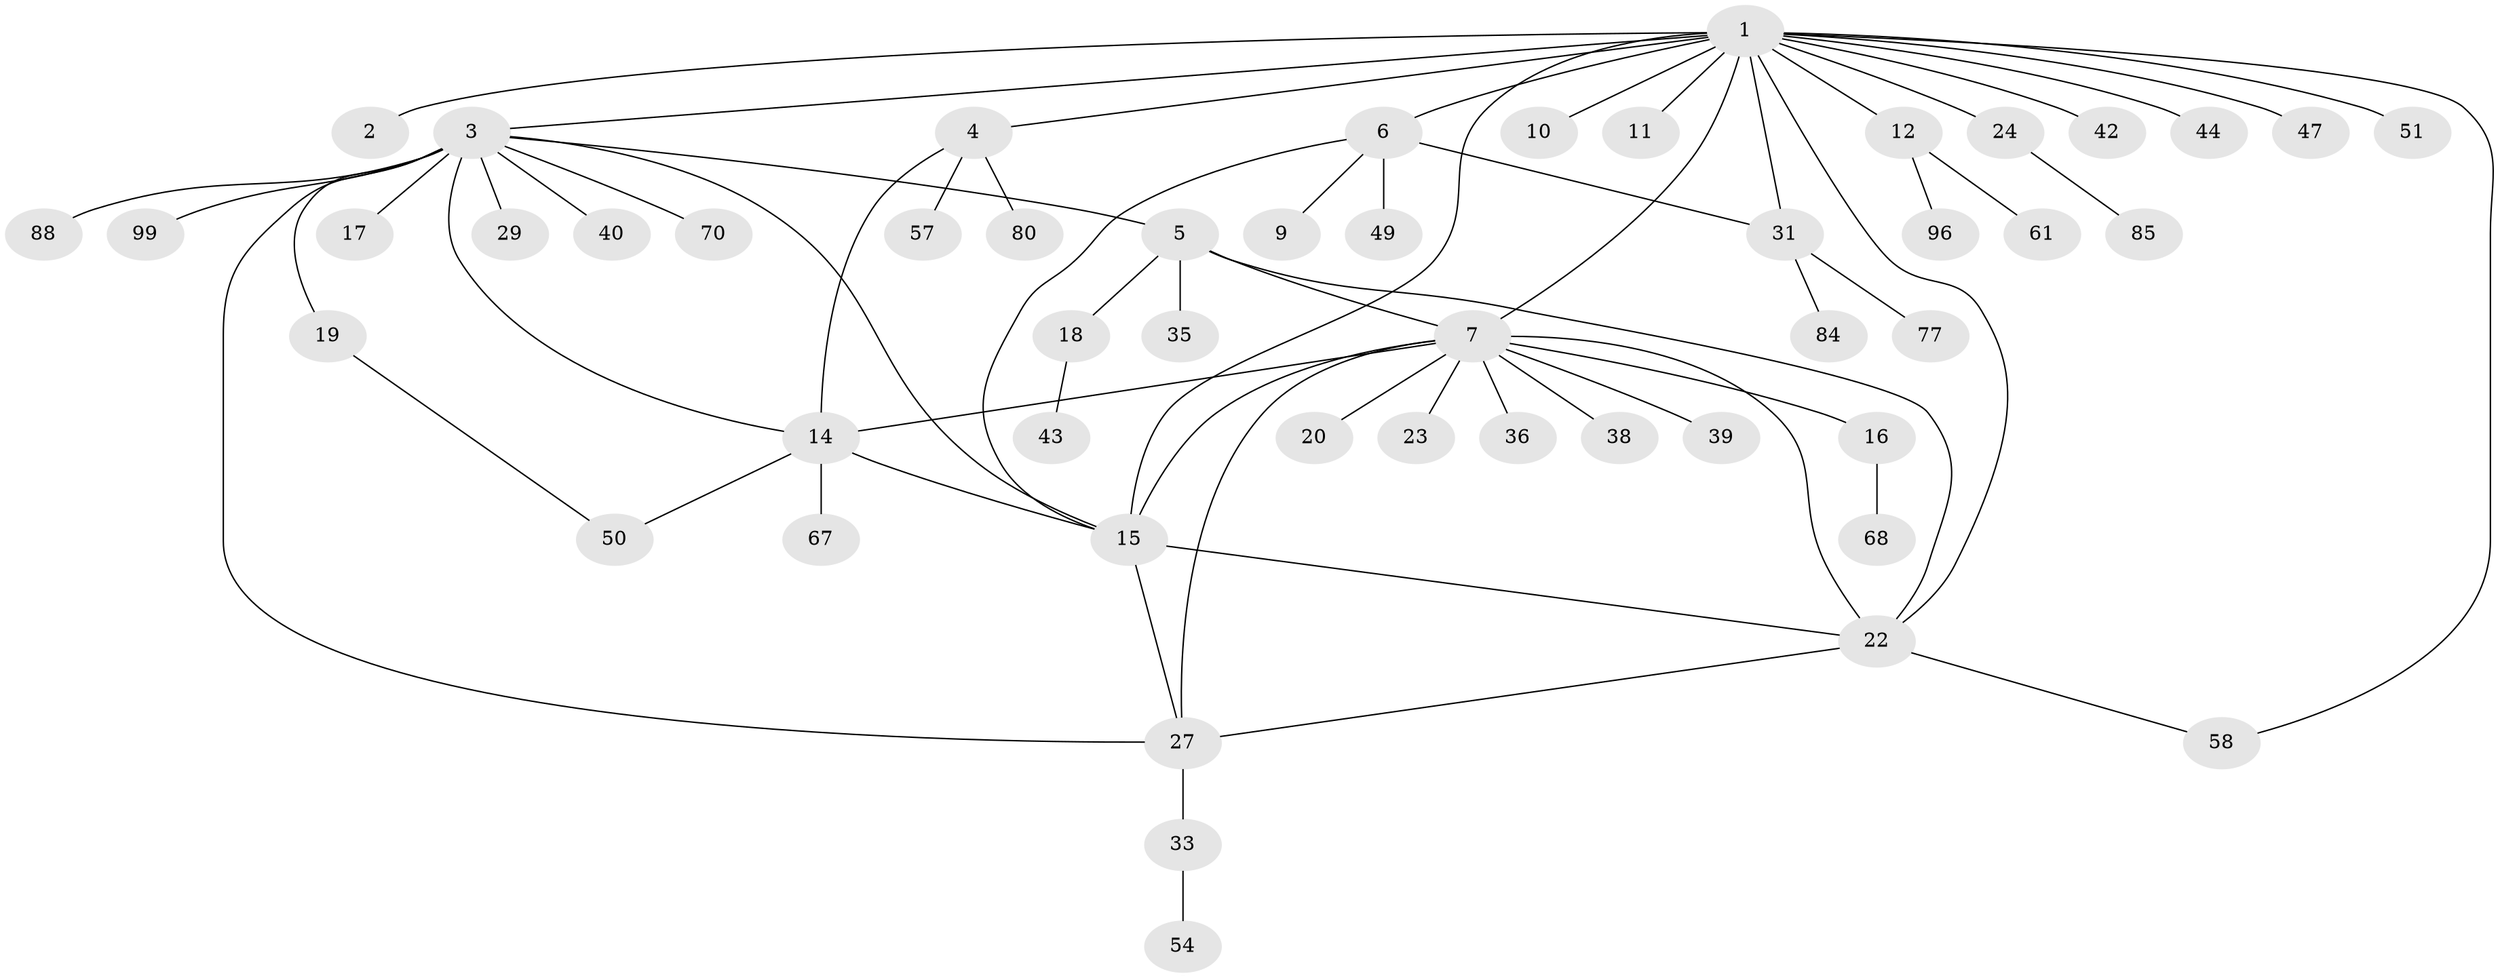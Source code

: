 // original degree distribution, {19: 0.00980392156862745, 1: 0.5196078431372549, 13: 0.00980392156862745, 4: 0.049019607843137254, 9: 0.00980392156862745, 5: 0.029411764705882353, 14: 0.00980392156862745, 8: 0.029411764705882353, 3: 0.058823529411764705, 2: 0.2647058823529412, 7: 0.00980392156862745}
// Generated by graph-tools (version 1.1) at 2025/14/03/09/25 04:14:32]
// undirected, 51 vertices, 66 edges
graph export_dot {
graph [start="1"]
  node [color=gray90,style=filled];
  1 [super="+26"];
  2;
  3;
  4;
  5 [super="+55+59+60"];
  6;
  7 [super="+28+30+37+8+13+32+81+76+63"];
  9;
  10;
  11;
  12;
  14 [super="+34"];
  15 [super="+73+82+101+25"];
  16;
  17;
  18;
  19;
  20;
  22 [super="+41+52+74+66"];
  23;
  24;
  27 [super="+62+46+56+45+48"];
  29;
  31;
  33;
  35;
  36 [super="+53+65"];
  38 [super="+95"];
  39 [super="+100+86"];
  40;
  42 [super="+71+94+91"];
  43;
  44;
  47;
  49;
  50 [super="+87"];
  51;
  54;
  57;
  58;
  61 [super="+69+83"];
  67;
  68;
  70 [super="+72"];
  77 [super="+93"];
  80;
  84;
  85 [super="+89"];
  88;
  96;
  99;
  1 -- 2;
  1 -- 3;
  1 -- 4;
  1 -- 6;
  1 -- 7;
  1 -- 10;
  1 -- 11;
  1 -- 12;
  1 -- 24;
  1 -- 31;
  1 -- 42;
  1 -- 44;
  1 -- 47;
  1 -- 51;
  1 -- 58;
  1 -- 15 [weight=2];
  1 -- 22;
  3 -- 5;
  3 -- 14 [weight=2];
  3 -- 15;
  3 -- 17;
  3 -- 19;
  3 -- 27;
  3 -- 29;
  3 -- 40;
  3 -- 70;
  3 -- 88;
  3 -- 99;
  4 -- 57;
  4 -- 80;
  4 -- 14;
  5 -- 18;
  5 -- 35;
  5 -- 22 [weight=2];
  5 -- 7 [weight=2];
  6 -- 9;
  6 -- 31;
  6 -- 49;
  6 -- 15;
  7 -- 22 [weight=2];
  7 -- 23;
  7 -- 36;
  7 -- 39;
  7 -- 16;
  7 -- 20;
  7 -- 38;
  7 -- 27;
  7 -- 14;
  7 -- 15;
  12 -- 61;
  12 -- 96;
  14 -- 50;
  14 -- 67;
  14 -- 15 [weight=2];
  15 -- 22;
  15 -- 27;
  16 -- 68;
  18 -- 43;
  19 -- 50;
  22 -- 27;
  22 -- 58;
  24 -- 85;
  27 -- 33;
  31 -- 77;
  31 -- 84;
  33 -- 54;
}

